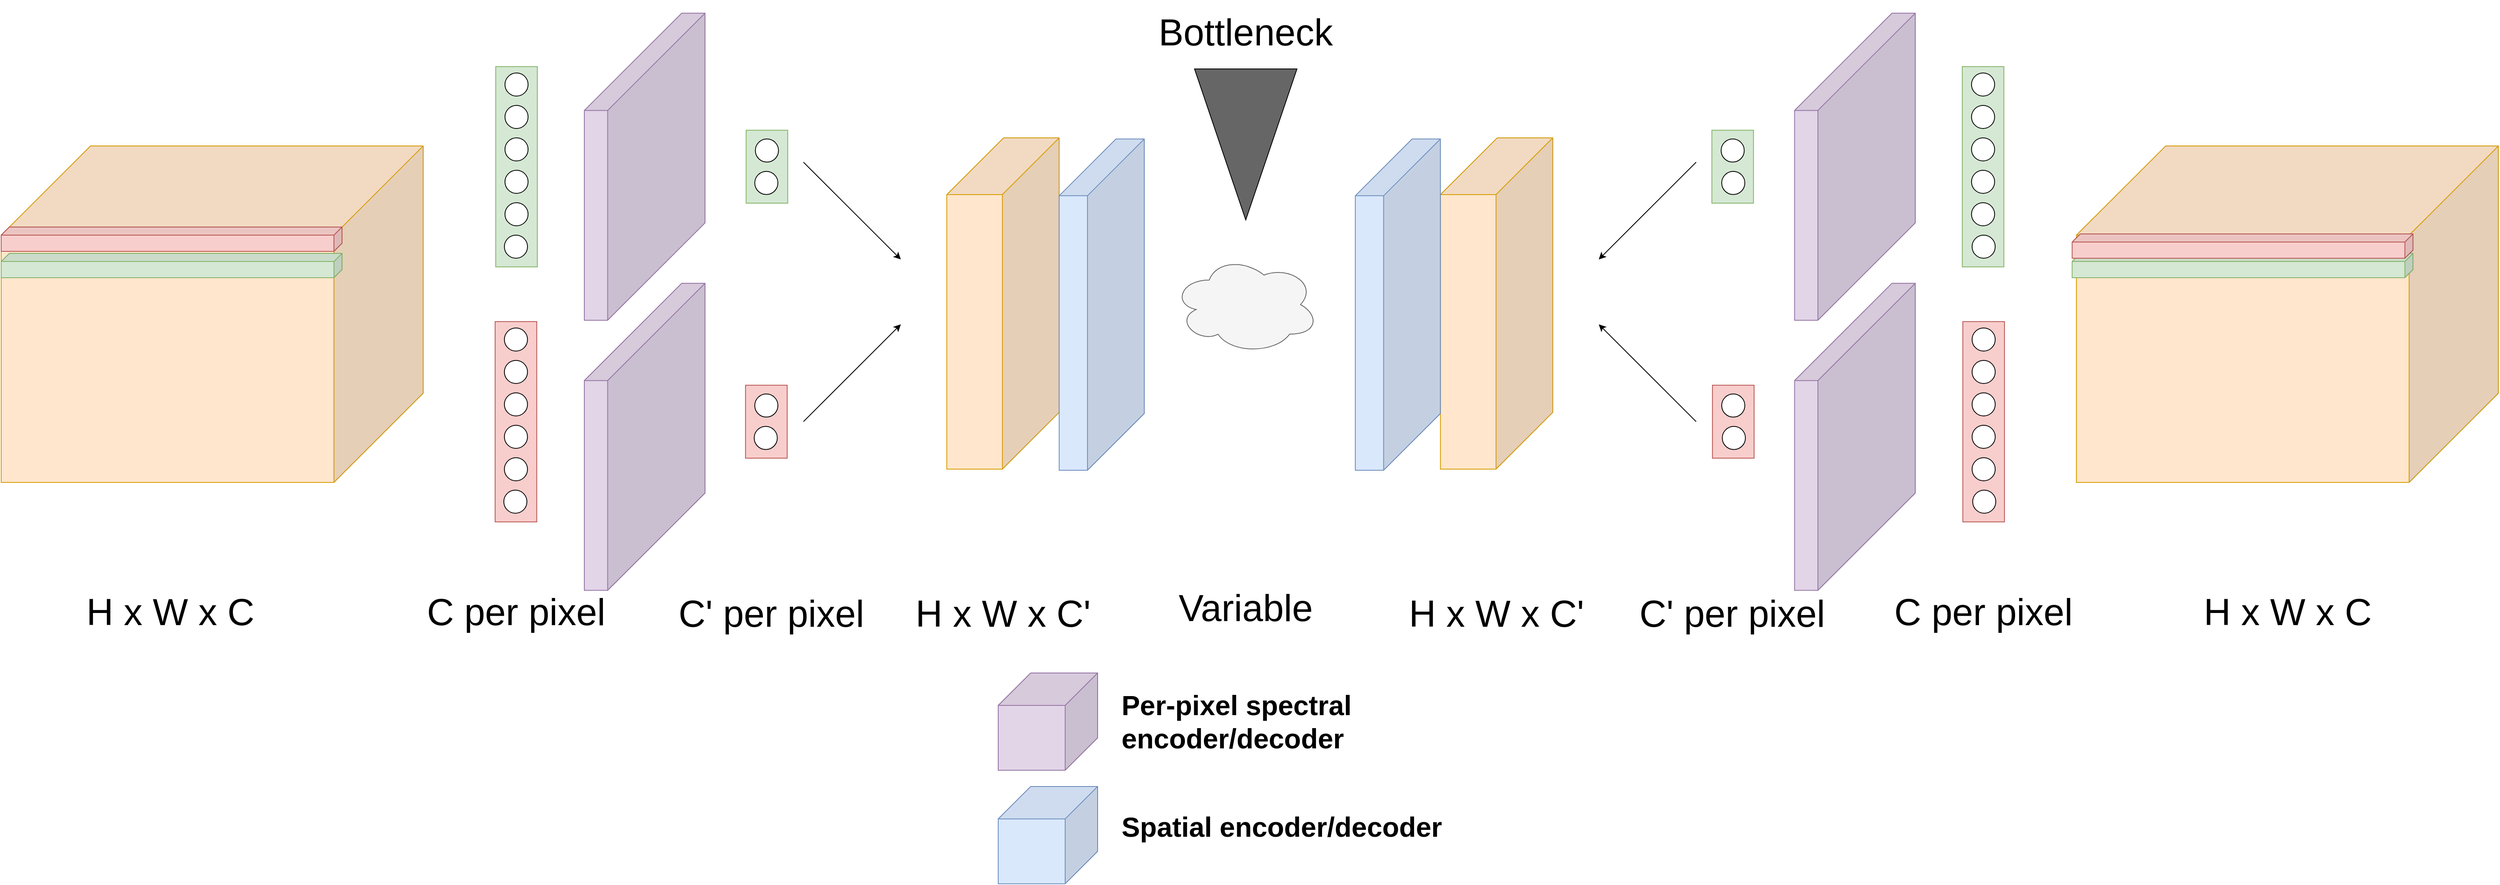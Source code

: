 <mxfile version="20.8.20" type="device"><diagram id="QJjx0-fPxzvcmYibJWj1" name="Page-1"><mxGraphModel dx="2868" dy="1964" grid="1" gridSize="10" guides="1" tooltips="1" connect="1" arrows="1" fold="1" page="0" pageScale="1" pageWidth="827" pageHeight="583" math="0" shadow="0"><root><mxCell id="0"/><mxCell id="1" parent="0"/><mxCell id="Pfbvt9mmgzDX8GRQt6o7-91" value="" style="group" parent="1" vertex="1" connectable="0"><mxGeometry x="1320" y="760" width="699" height="120.0" as="geometry"/></mxCell><mxCell id="Pfbvt9mmgzDX8GRQt6o7-93" value="Spatial encoder/decoder" style="text;html=1;strokeColor=none;fillColor=none;align=left;verticalAlign=middle;whiteSpace=wrap;rounded=0;fontStyle=1;fontSize=34;" parent="Pfbvt9mmgzDX8GRQt6o7-91" vertex="1"><mxGeometry x="150" y="1.137e-13" width="469" height="120" as="geometry"/></mxCell><mxCell id="Pfbvt9mmgzDX8GRQt6o7-89" value="" style="group" parent="Pfbvt9mmgzDX8GRQt6o7-91" vertex="1" connectable="0"><mxGeometry y="-130" width="619" height="120.0" as="geometry"/></mxCell><mxCell id="Pfbvt9mmgzDX8GRQt6o7-74" value="" style="shape=cube;whiteSpace=wrap;html=1;boundedLbl=1;backgroundOutline=1;darkOpacity=0.05;darkOpacity2=0.1;size=40;direction=east;flipH=1;fillColor=#e1d5e7;strokeColor=#9673a6;" parent="Pfbvt9mmgzDX8GRQt6o7-89" vertex="1"><mxGeometry width="122.5" height="120" as="geometry"/></mxCell><mxCell id="Pfbvt9mmgzDX8GRQt6o7-75" value="Per-pixel spectral encoder/decoder" style="text;html=1;strokeColor=none;fillColor=none;align=left;verticalAlign=middle;whiteSpace=wrap;rounded=0;fontStyle=1;fontSize=34;" parent="Pfbvt9mmgzDX8GRQt6o7-89" vertex="1"><mxGeometry x="150" y="1.137e-13" width="469" height="120" as="geometry"/></mxCell><mxCell id="Pfbvt9mmgzDX8GRQt6o7-92" value="" style="shape=cube;whiteSpace=wrap;html=1;boundedLbl=1;backgroundOutline=1;darkOpacity=0.05;darkOpacity2=0.1;size=40;direction=east;flipH=1;fillColor=#dae8fc;strokeColor=#6c8ebf;" parent="1" vertex="1"><mxGeometry x="1320" y="770" width="122.5" height="120" as="geometry"/></mxCell><mxCell id="Pfbvt9mmgzDX8GRQt6o7-97" value="" style="group" parent="1" vertex="1" connectable="0"><mxGeometry x="1490.02" y="-200" width="269.99" height="271.25" as="geometry"/></mxCell><mxCell id="Pfbvt9mmgzDX8GRQt6o7-83" value="" style="triangle;whiteSpace=wrap;html=1;fontSize=34;rotation=90;fillColor=#666666;fillStyle=auto;gradientColor=none;" parent="Pfbvt9mmgzDX8GRQt6o7-97" vertex="1"><mxGeometry x="41.87" y="115" width="186.25" height="126.25" as="geometry"/></mxCell><mxCell id="Pfbvt9mmgzDX8GRQt6o7-84" value="Bottleneck" style="text;html=1;strokeColor=none;fillColor=none;align=center;verticalAlign=middle;whiteSpace=wrap;rounded=0;fontSize=46;" parent="Pfbvt9mmgzDX8GRQt6o7-97" vertex="1"><mxGeometry width="269.99" height="80" as="geometry"/></mxCell><mxCell id="EQMsb6BerHFTLHmI9SeI-126" value="" style="ellipse;shape=cloud;whiteSpace=wrap;html=1;fillColor=#f5f5f5;fontColor=#333333;strokeColor=#666666;" vertex="1" parent="1"><mxGeometry x="1535.02" y="114.95" width="180" height="121.5" as="geometry"/></mxCell><mxCell id="EQMsb6BerHFTLHmI9SeI-127" value="Variable" style="text;html=1;strokeColor=none;fillColor=none;align=center;verticalAlign=middle;whiteSpace=wrap;rounded=0;fontSize=46;aspect=fixed;" vertex="1" parent="1"><mxGeometry x="1470.27" y="500" width="309.5" height="100" as="geometry"/></mxCell><mxCell id="EQMsb6BerHFTLHmI9SeI-128" value="" style="group" vertex="1" connectable="0" parent="1"><mxGeometry x="91.47" y="-183.78" width="1408.53" height="788.78" as="geometry"/></mxCell><mxCell id="m_Qu8GIRGxHgYCqS1YG2-1" value="" style="shape=cube;whiteSpace=wrap;html=1;boundedLbl=1;backgroundOutline=1;darkOpacity=0.05;darkOpacity2=0.1;size=110;direction=east;flipH=1;fillColor=#ffe6cc;strokeColor=#d79b00;aspect=fixed;" parent="EQMsb6BerHFTLHmI9SeI-128" vertex="1"><mxGeometry y="163.78" width="520" height="415" as="geometry"/></mxCell><mxCell id="m_Qu8GIRGxHgYCqS1YG2-2" value="H x W x C" style="text;html=1;strokeColor=none;fillColor=none;align=center;verticalAlign=middle;whiteSpace=wrap;rounded=0;fontSize=46;aspect=fixed;" parent="EQMsb6BerHFTLHmI9SeI-128" vertex="1"><mxGeometry x="53.78" y="688.78" width="309.5" height="100" as="geometry"/></mxCell><mxCell id="Pfbvt9mmgzDX8GRQt6o7-2" value="" style="shape=cube;whiteSpace=wrap;html=1;boundedLbl=1;backgroundOutline=1;darkOpacity=0.05;darkOpacity2=0.1;flipH=1;size=10;fillColor=#f8cecc;strokeColor=#b85450;aspect=fixed;" parent="EQMsb6BerHFTLHmI9SeI-128" vertex="1"><mxGeometry y="263.78" width="420" height="30" as="geometry"/></mxCell><mxCell id="Pfbvt9mmgzDX8GRQt6o7-66" value="C per pixel" style="text;html=1;strokeColor=none;fillColor=none;align=center;verticalAlign=middle;whiteSpace=wrap;rounded=0;fontSize=46;aspect=fixed;" parent="EQMsb6BerHFTLHmI9SeI-128" vertex="1"><mxGeometry x="520" y="701.63" width="230" height="74.31" as="geometry"/></mxCell><mxCell id="EQMsb6BerHFTLHmI9SeI-64" value="" style="shape=cube;whiteSpace=wrap;html=1;boundedLbl=1;backgroundOutline=1;darkOpacity=0.05;darkOpacity2=0.1;flipH=1;size=10;fillColor=#d5e8d4;strokeColor=#82b366;aspect=fixed;" vertex="1" parent="EQMsb6BerHFTLHmI9SeI-128"><mxGeometry y="296.28" width="420" height="30" as="geometry"/></mxCell><mxCell id="EQMsb6BerHFTLHmI9SeI-65" value="" style="rounded=0;whiteSpace=wrap;html=1;rotation=-90;fillColor=#d5e8d4;strokeColor=#82b366;" vertex="1" parent="EQMsb6BerHFTLHmI9SeI-128"><mxGeometry x="511.47" y="163.78" width="247.06" height="51.31" as="geometry"/></mxCell><mxCell id="EQMsb6BerHFTLHmI9SeI-73" value="" style="ellipse;whiteSpace=wrap;html=1;aspect=fixed;" vertex="1" parent="EQMsb6BerHFTLHmI9SeI-128"><mxGeometry x="620.75" y="73.78" width="28.5" height="28.5" as="geometry"/></mxCell><mxCell id="EQMsb6BerHFTLHmI9SeI-75" value="" style="shape=cube;whiteSpace=wrap;html=1;boundedLbl=1;backgroundOutline=1;darkOpacity=0.05;darkOpacity2=0.1;flipV=0;flipH=1;fillColor=#e1d5e7;strokeColor=#9673a6;size=120;" vertex="1" parent="EQMsb6BerHFTLHmI9SeI-128"><mxGeometry x="718.53" y="333.15" width="148.75" height="378.75" as="geometry"/></mxCell><mxCell id="EQMsb6BerHFTLHmI9SeI-76" value="" style="ellipse;whiteSpace=wrap;html=1;aspect=fixed;" vertex="1" parent="EQMsb6BerHFTLHmI9SeI-128"><mxGeometry x="620.75" y="113.78" width="28.5" height="28.5" as="geometry"/></mxCell><mxCell id="EQMsb6BerHFTLHmI9SeI-77" value="" style="ellipse;whiteSpace=wrap;html=1;aspect=fixed;" vertex="1" parent="EQMsb6BerHFTLHmI9SeI-128"><mxGeometry x="620.75" y="153.78" width="28.5" height="28.5" as="geometry"/></mxCell><mxCell id="EQMsb6BerHFTLHmI9SeI-78" value="" style="ellipse;whiteSpace=wrap;html=1;aspect=fixed;" vertex="1" parent="EQMsb6BerHFTLHmI9SeI-128"><mxGeometry x="620.75" y="193.78" width="28.5" height="28.5" as="geometry"/></mxCell><mxCell id="EQMsb6BerHFTLHmI9SeI-79" value="" style="ellipse;whiteSpace=wrap;html=1;aspect=fixed;" vertex="1" parent="EQMsb6BerHFTLHmI9SeI-128"><mxGeometry x="620.75" y="233.78" width="28.5" height="28.5" as="geometry"/></mxCell><mxCell id="EQMsb6BerHFTLHmI9SeI-80" value="" style="ellipse;whiteSpace=wrap;html=1;aspect=fixed;" vertex="1" parent="EQMsb6BerHFTLHmI9SeI-128"><mxGeometry x="620.03" y="273.78" width="28.5" height="28.5" as="geometry"/></mxCell><mxCell id="EQMsb6BerHFTLHmI9SeI-88" value="" style="rounded=0;whiteSpace=wrap;html=1;rotation=-90;fillColor=#f8cecc;strokeColor=#b85450;" vertex="1" parent="EQMsb6BerHFTLHmI9SeI-128"><mxGeometry x="510.75" y="478.28" width="247.06" height="51.31" as="geometry"/></mxCell><mxCell id="EQMsb6BerHFTLHmI9SeI-89" value="" style="ellipse;whiteSpace=wrap;html=1;aspect=fixed;" vertex="1" parent="EQMsb6BerHFTLHmI9SeI-128"><mxGeometry x="620.03" y="388.28" width="28.5" height="28.5" as="geometry"/></mxCell><mxCell id="EQMsb6BerHFTLHmI9SeI-90" value="" style="ellipse;whiteSpace=wrap;html=1;aspect=fixed;" vertex="1" parent="EQMsb6BerHFTLHmI9SeI-128"><mxGeometry x="620.03" y="428.28" width="28.5" height="28.5" as="geometry"/></mxCell><mxCell id="EQMsb6BerHFTLHmI9SeI-91" value="" style="ellipse;whiteSpace=wrap;html=1;aspect=fixed;" vertex="1" parent="EQMsb6BerHFTLHmI9SeI-128"><mxGeometry x="620.03" y="468.28" width="28.5" height="28.5" as="geometry"/></mxCell><mxCell id="EQMsb6BerHFTLHmI9SeI-92" value="" style="ellipse;whiteSpace=wrap;html=1;aspect=fixed;" vertex="1" parent="EQMsb6BerHFTLHmI9SeI-128"><mxGeometry x="620.03" y="508.28" width="28.5" height="28.5" as="geometry"/></mxCell><mxCell id="EQMsb6BerHFTLHmI9SeI-93" value="" style="ellipse;whiteSpace=wrap;html=1;aspect=fixed;" vertex="1" parent="EQMsb6BerHFTLHmI9SeI-128"><mxGeometry x="620.03" y="548.28" width="28.5" height="28.5" as="geometry"/></mxCell><mxCell id="EQMsb6BerHFTLHmI9SeI-94" value="" style="ellipse;whiteSpace=wrap;html=1;aspect=fixed;" vertex="1" parent="EQMsb6BerHFTLHmI9SeI-128"><mxGeometry x="619.31" y="588.28" width="28.5" height="28.5" as="geometry"/></mxCell><mxCell id="EQMsb6BerHFTLHmI9SeI-102" value="" style="shape=cube;whiteSpace=wrap;html=1;boundedLbl=1;backgroundOutline=1;darkOpacity=0.05;darkOpacity2=0.1;flipV=0;flipH=1;fillColor=#e1d5e7;strokeColor=#9673a6;size=120;" vertex="1" parent="EQMsb6BerHFTLHmI9SeI-128"><mxGeometry x="718.53" width="148.75" height="378.75" as="geometry"/></mxCell><mxCell id="EQMsb6BerHFTLHmI9SeI-103" value="" style="rounded=0;whiteSpace=wrap;html=1;rotation=-90;fillColor=#d5e8d4;strokeColor=#82b366;" vertex="1" parent="EQMsb6BerHFTLHmI9SeI-128"><mxGeometry x="898.53" y="163.72" width="90" height="51.31" as="geometry"/></mxCell><mxCell id="EQMsb6BerHFTLHmI9SeI-108" value="" style="ellipse;whiteSpace=wrap;html=1;aspect=fixed;" vertex="1" parent="EQMsb6BerHFTLHmI9SeI-128"><mxGeometry x="929.28" y="155.19" width="28.5" height="28.5" as="geometry"/></mxCell><mxCell id="EQMsb6BerHFTLHmI9SeI-109" value="" style="ellipse;whiteSpace=wrap;html=1;aspect=fixed;" vertex="1" parent="EQMsb6BerHFTLHmI9SeI-128"><mxGeometry x="928.56" y="195.19" width="28.5" height="28.5" as="geometry"/></mxCell><mxCell id="EQMsb6BerHFTLHmI9SeI-115" value="" style="rounded=0;whiteSpace=wrap;html=1;rotation=-90;fillColor=#f8cecc;strokeColor=#b85450;" vertex="1" parent="EQMsb6BerHFTLHmI9SeI-128"><mxGeometry x="897.81" y="478.22" width="90" height="51.31" as="geometry"/></mxCell><mxCell id="EQMsb6BerHFTLHmI9SeI-116" value="" style="ellipse;whiteSpace=wrap;html=1;aspect=fixed;" vertex="1" parent="EQMsb6BerHFTLHmI9SeI-128"><mxGeometry x="928.56" y="469.69" width="28.5" height="28.5" as="geometry"/></mxCell><mxCell id="EQMsb6BerHFTLHmI9SeI-117" value="" style="ellipse;whiteSpace=wrap;html=1;aspect=fixed;" vertex="1" parent="EQMsb6BerHFTLHmI9SeI-128"><mxGeometry x="927.84" y="509.69" width="28.5" height="28.5" as="geometry"/></mxCell><mxCell id="EQMsb6BerHFTLHmI9SeI-118" value="" style="endArrow=classic;html=1;rounded=0;" edge="1" parent="EQMsb6BerHFTLHmI9SeI-128"><mxGeometry width="50" height="50" relative="1" as="geometry"><mxPoint x="988.53" y="183.78" as="sourcePoint"/><mxPoint x="1108.53" y="303.78" as="targetPoint"/></mxGeometry></mxCell><mxCell id="EQMsb6BerHFTLHmI9SeI-119" value="" style="endArrow=classic;html=1;rounded=0;" edge="1" parent="EQMsb6BerHFTLHmI9SeI-128"><mxGeometry width="50" height="50" relative="1" as="geometry"><mxPoint x="988.53" y="503.78" as="sourcePoint"/><mxPoint x="1108.53" y="383.78" as="targetPoint"/></mxGeometry></mxCell><mxCell id="EQMsb6BerHFTLHmI9SeI-120" value="" style="shape=cube;whiteSpace=wrap;html=1;boundedLbl=1;backgroundOutline=1;darkOpacity=0.05;darkOpacity2=0.1;size=70;direction=east;flipH=1;fillColor=#ffe6cc;strokeColor=#d79b00;flipV=0;" vertex="1" parent="EQMsb6BerHFTLHmI9SeI-128"><mxGeometry x="1165.16" y="153.78" width="138.5" height="408.59" as="geometry"/></mxCell><mxCell id="EQMsb6BerHFTLHmI9SeI-121" value="H x W x C'" style="text;html=1;strokeColor=none;fillColor=none;align=center;verticalAlign=middle;whiteSpace=wrap;rounded=0;fontSize=46;aspect=fixed;" vertex="1" parent="EQMsb6BerHFTLHmI9SeI-128"><mxGeometry x="1079.66" y="690.63" width="309.5" height="100" as="geometry"/></mxCell><mxCell id="EQMsb6BerHFTLHmI9SeI-123" value="" style="shape=cube;whiteSpace=wrap;html=1;boundedLbl=1;backgroundOutline=1;darkOpacity=0.05;darkOpacity2=0.1;size=70;direction=east;flipH=1;fillColor=#dae8fc;strokeColor=#6c8ebf;flipV=0;" vertex="1" parent="EQMsb6BerHFTLHmI9SeI-128"><mxGeometry x="1303.66" y="155.19" width="104.87" height="408.59" as="geometry"/></mxCell><mxCell id="EQMsb6BerHFTLHmI9SeI-162" value="C' per pixel" style="text;html=1;strokeColor=none;fillColor=none;align=center;verticalAlign=middle;whiteSpace=wrap;rounded=0;fontSize=46;aspect=fixed;" vertex="1" parent="EQMsb6BerHFTLHmI9SeI-128"><mxGeometry x="828.53" y="701.62" width="241.47" height="78.02" as="geometry"/></mxCell><mxCell id="EQMsb6BerHFTLHmI9SeI-129" value="" style="group;flipH=1;" vertex="1" connectable="0" parent="1"><mxGeometry x="1760.01" y="-183.78" width="1408.53" height="788.78" as="geometry"/></mxCell><mxCell id="EQMsb6BerHFTLHmI9SeI-130" value="" style="shape=cube;whiteSpace=wrap;html=1;boundedLbl=1;backgroundOutline=1;darkOpacity=0.05;darkOpacity2=0.1;size=110;direction=east;flipH=1;fillColor=#ffe6cc;strokeColor=#d79b00;aspect=fixed;" vertex="1" parent="EQMsb6BerHFTLHmI9SeI-129"><mxGeometry x="888.53" y="163.78" width="520" height="415" as="geometry"/></mxCell><mxCell id="EQMsb6BerHFTLHmI9SeI-131" value="H x W x C" style="text;html=1;strokeColor=none;fillColor=none;align=center;verticalAlign=middle;whiteSpace=wrap;rounded=0;fontSize=46;aspect=fixed;" vertex="1" parent="EQMsb6BerHFTLHmI9SeI-129"><mxGeometry x="993.78" y="688.78" width="309.5" height="100" as="geometry"/></mxCell><mxCell id="EQMsb6BerHFTLHmI9SeI-133" value="C per pixel" style="text;html=1;strokeColor=none;fillColor=none;align=center;verticalAlign=middle;whiteSpace=wrap;rounded=0;fontSize=46;aspect=fixed;" vertex="1" parent="EQMsb6BerHFTLHmI9SeI-129"><mxGeometry x="658.53" y="701.63" width="230" height="74.31" as="geometry"/></mxCell><mxCell id="EQMsb6BerHFTLHmI9SeI-135" value="" style="rounded=0;whiteSpace=wrap;html=1;rotation=-90;fillColor=#d5e8d4;strokeColor=#82b366;" vertex="1" parent="EQMsb6BerHFTLHmI9SeI-129"><mxGeometry x="650.0" y="163.78" width="247.06" height="51.31" as="geometry"/></mxCell><mxCell id="EQMsb6BerHFTLHmI9SeI-136" value="" style="ellipse;whiteSpace=wrap;html=1;aspect=fixed;" vertex="1" parent="EQMsb6BerHFTLHmI9SeI-129"><mxGeometry x="759.28" y="73.78" width="28.5" height="28.5" as="geometry"/></mxCell><mxCell id="EQMsb6BerHFTLHmI9SeI-137" value="" style="shape=cube;whiteSpace=wrap;html=1;boundedLbl=1;backgroundOutline=1;darkOpacity=0.05;darkOpacity2=0.1;flipV=0;flipH=1;fillColor=#e1d5e7;strokeColor=#9673a6;size=120;" vertex="1" parent="EQMsb6BerHFTLHmI9SeI-129"><mxGeometry x="541.25" y="333.15" width="148.75" height="378.75" as="geometry"/></mxCell><mxCell id="EQMsb6BerHFTLHmI9SeI-138" value="" style="ellipse;whiteSpace=wrap;html=1;aspect=fixed;" vertex="1" parent="EQMsb6BerHFTLHmI9SeI-129"><mxGeometry x="759.28" y="113.78" width="28.5" height="28.5" as="geometry"/></mxCell><mxCell id="EQMsb6BerHFTLHmI9SeI-139" value="" style="ellipse;whiteSpace=wrap;html=1;aspect=fixed;" vertex="1" parent="EQMsb6BerHFTLHmI9SeI-129"><mxGeometry x="759.28" y="153.78" width="28.5" height="28.5" as="geometry"/></mxCell><mxCell id="EQMsb6BerHFTLHmI9SeI-140" value="" style="ellipse;whiteSpace=wrap;html=1;aspect=fixed;" vertex="1" parent="EQMsb6BerHFTLHmI9SeI-129"><mxGeometry x="759.28" y="193.78" width="28.5" height="28.5" as="geometry"/></mxCell><mxCell id="EQMsb6BerHFTLHmI9SeI-141" value="" style="ellipse;whiteSpace=wrap;html=1;aspect=fixed;" vertex="1" parent="EQMsb6BerHFTLHmI9SeI-129"><mxGeometry x="759.28" y="233.78" width="28.5" height="28.5" as="geometry"/></mxCell><mxCell id="EQMsb6BerHFTLHmI9SeI-142" value="" style="ellipse;whiteSpace=wrap;html=1;aspect=fixed;" vertex="1" parent="EQMsb6BerHFTLHmI9SeI-129"><mxGeometry x="760.0" y="273.78" width="28.5" height="28.5" as="geometry"/></mxCell><mxCell id="EQMsb6BerHFTLHmI9SeI-143" value="" style="rounded=0;whiteSpace=wrap;html=1;rotation=-90;fillColor=#f8cecc;strokeColor=#b85450;" vertex="1" parent="EQMsb6BerHFTLHmI9SeI-129"><mxGeometry x="650.72" y="478.28" width="247.06" height="51.31" as="geometry"/></mxCell><mxCell id="EQMsb6BerHFTLHmI9SeI-144" value="" style="ellipse;whiteSpace=wrap;html=1;aspect=fixed;" vertex="1" parent="EQMsb6BerHFTLHmI9SeI-129"><mxGeometry x="760.0" y="388.28" width="28.5" height="28.5" as="geometry"/></mxCell><mxCell id="EQMsb6BerHFTLHmI9SeI-145" value="" style="ellipse;whiteSpace=wrap;html=1;aspect=fixed;" vertex="1" parent="EQMsb6BerHFTLHmI9SeI-129"><mxGeometry x="760.0" y="428.28" width="28.5" height="28.5" as="geometry"/></mxCell><mxCell id="EQMsb6BerHFTLHmI9SeI-146" value="" style="ellipse;whiteSpace=wrap;html=1;aspect=fixed;" vertex="1" parent="EQMsb6BerHFTLHmI9SeI-129"><mxGeometry x="760.0" y="468.28" width="28.5" height="28.5" as="geometry"/></mxCell><mxCell id="EQMsb6BerHFTLHmI9SeI-147" value="" style="ellipse;whiteSpace=wrap;html=1;aspect=fixed;" vertex="1" parent="EQMsb6BerHFTLHmI9SeI-129"><mxGeometry x="760.0" y="508.28" width="28.5" height="28.5" as="geometry"/></mxCell><mxCell id="EQMsb6BerHFTLHmI9SeI-148" value="" style="ellipse;whiteSpace=wrap;html=1;aspect=fixed;" vertex="1" parent="EQMsb6BerHFTLHmI9SeI-129"><mxGeometry x="760.0" y="548.28" width="28.5" height="28.5" as="geometry"/></mxCell><mxCell id="EQMsb6BerHFTLHmI9SeI-149" value="" style="ellipse;whiteSpace=wrap;html=1;aspect=fixed;" vertex="1" parent="EQMsb6BerHFTLHmI9SeI-129"><mxGeometry x="760.72" y="588.28" width="28.5" height="28.5" as="geometry"/></mxCell><mxCell id="EQMsb6BerHFTLHmI9SeI-150" value="" style="shape=cube;whiteSpace=wrap;html=1;boundedLbl=1;backgroundOutline=1;darkOpacity=0.05;darkOpacity2=0.1;flipV=0;flipH=1;fillColor=#e1d5e7;strokeColor=#9673a6;size=120;" vertex="1" parent="EQMsb6BerHFTLHmI9SeI-129"><mxGeometry x="541.25" width="148.75" height="378.75" as="geometry"/></mxCell><mxCell id="EQMsb6BerHFTLHmI9SeI-151" value="" style="rounded=0;whiteSpace=wrap;html=1;rotation=-90;fillColor=#d5e8d4;strokeColor=#82b366;" vertex="1" parent="EQMsb6BerHFTLHmI9SeI-129"><mxGeometry x="420.0" y="163.72" width="90" height="51.31" as="geometry"/></mxCell><mxCell id="EQMsb6BerHFTLHmI9SeI-152" value="" style="ellipse;whiteSpace=wrap;html=1;aspect=fixed;" vertex="1" parent="EQMsb6BerHFTLHmI9SeI-129"><mxGeometry x="450.75" y="155.19" width="28.5" height="28.5" as="geometry"/></mxCell><mxCell id="EQMsb6BerHFTLHmI9SeI-153" value="" style="ellipse;whiteSpace=wrap;html=1;aspect=fixed;" vertex="1" parent="EQMsb6BerHFTLHmI9SeI-129"><mxGeometry x="451.47" y="195.19" width="28.5" height="28.5" as="geometry"/></mxCell><mxCell id="EQMsb6BerHFTLHmI9SeI-154" value="" style="rounded=0;whiteSpace=wrap;html=1;rotation=-90;fillColor=#f8cecc;strokeColor=#b85450;" vertex="1" parent="EQMsb6BerHFTLHmI9SeI-129"><mxGeometry x="420.72" y="478.22" width="90" height="51.31" as="geometry"/></mxCell><mxCell id="EQMsb6BerHFTLHmI9SeI-155" value="" style="ellipse;whiteSpace=wrap;html=1;aspect=fixed;" vertex="1" parent="EQMsb6BerHFTLHmI9SeI-129"><mxGeometry x="451.47" y="469.69" width="28.5" height="28.5" as="geometry"/></mxCell><mxCell id="EQMsb6BerHFTLHmI9SeI-156" value="" style="ellipse;whiteSpace=wrap;html=1;aspect=fixed;" vertex="1" parent="EQMsb6BerHFTLHmI9SeI-129"><mxGeometry x="452.19" y="509.69" width="28.5" height="28.5" as="geometry"/></mxCell><mxCell id="EQMsb6BerHFTLHmI9SeI-157" value="" style="endArrow=classic;html=1;rounded=0;" edge="1" parent="EQMsb6BerHFTLHmI9SeI-129"><mxGeometry width="50" height="50" relative="1" as="geometry"><mxPoint x="420.0" y="183.78" as="sourcePoint"/><mxPoint x="300.0" y="303.78" as="targetPoint"/></mxGeometry></mxCell><mxCell id="EQMsb6BerHFTLHmI9SeI-158" value="" style="endArrow=classic;html=1;rounded=0;" edge="1" parent="EQMsb6BerHFTLHmI9SeI-129"><mxGeometry width="50" height="50" relative="1" as="geometry"><mxPoint x="420.0" y="503.78" as="sourcePoint"/><mxPoint x="300.0" y="383.78" as="targetPoint"/></mxGeometry></mxCell><mxCell id="EQMsb6BerHFTLHmI9SeI-159" value="" style="shape=cube;whiteSpace=wrap;html=1;boundedLbl=1;backgroundOutline=1;darkOpacity=0.05;darkOpacity2=0.1;size=70;direction=east;flipH=1;fillColor=#ffe6cc;strokeColor=#d79b00;flipV=0;" vertex="1" parent="EQMsb6BerHFTLHmI9SeI-129"><mxGeometry x="104.87" y="153.78" width="138.5" height="408.59" as="geometry"/></mxCell><mxCell id="EQMsb6BerHFTLHmI9SeI-160" value="H x W x C'" style="text;html=1;strokeColor=none;fillColor=none;align=center;verticalAlign=middle;whiteSpace=wrap;rounded=0;fontSize=46;aspect=fixed;" vertex="1" parent="EQMsb6BerHFTLHmI9SeI-129"><mxGeometry x="19.37" y="690.64" width="309.5" height="100" as="geometry"/></mxCell><mxCell id="EQMsb6BerHFTLHmI9SeI-161" value="" style="shape=cube;whiteSpace=wrap;html=1;boundedLbl=1;backgroundOutline=1;darkOpacity=0.05;darkOpacity2=0.1;size=70;direction=east;flipH=1;fillColor=#dae8fc;strokeColor=#6c8ebf;flipV=0;" vertex="1" parent="EQMsb6BerHFTLHmI9SeI-129"><mxGeometry x="-3.411e-13" y="155.19" width="104.87" height="408.59" as="geometry"/></mxCell><mxCell id="EQMsb6BerHFTLHmI9SeI-134" value="" style="shape=cube;whiteSpace=wrap;html=1;boundedLbl=1;backgroundOutline=1;darkOpacity=0.05;darkOpacity2=0.1;flipH=1;size=10;fillColor=#d5e8d4;strokeColor=#82b366;aspect=fixed;" vertex="1" parent="EQMsb6BerHFTLHmI9SeI-129"><mxGeometry x="883.28" y="296.28" width="420" height="30" as="geometry"/></mxCell><mxCell id="EQMsb6BerHFTLHmI9SeI-163" value="C' per pixel" style="text;html=1;strokeColor=none;fillColor=none;align=center;verticalAlign=middle;whiteSpace=wrap;rounded=0;fontSize=46;aspect=fixed;" vertex="1" parent="EQMsb6BerHFTLHmI9SeI-129"><mxGeometry x="344.27" y="701.63" width="241.47" height="78.02" as="geometry"/></mxCell><mxCell id="EQMsb6BerHFTLHmI9SeI-132" value="" style="shape=cube;whiteSpace=wrap;html=1;boundedLbl=1;backgroundOutline=1;darkOpacity=0.05;darkOpacity2=0.1;flipH=1;size=10;fillColor=#f8cecc;strokeColor=#b85450;aspect=fixed;" vertex="1" parent="EQMsb6BerHFTLHmI9SeI-129"><mxGeometry x="883.28" y="272.28" width="420" height="30" as="geometry"/></mxCell></root></mxGraphModel></diagram></mxfile>
